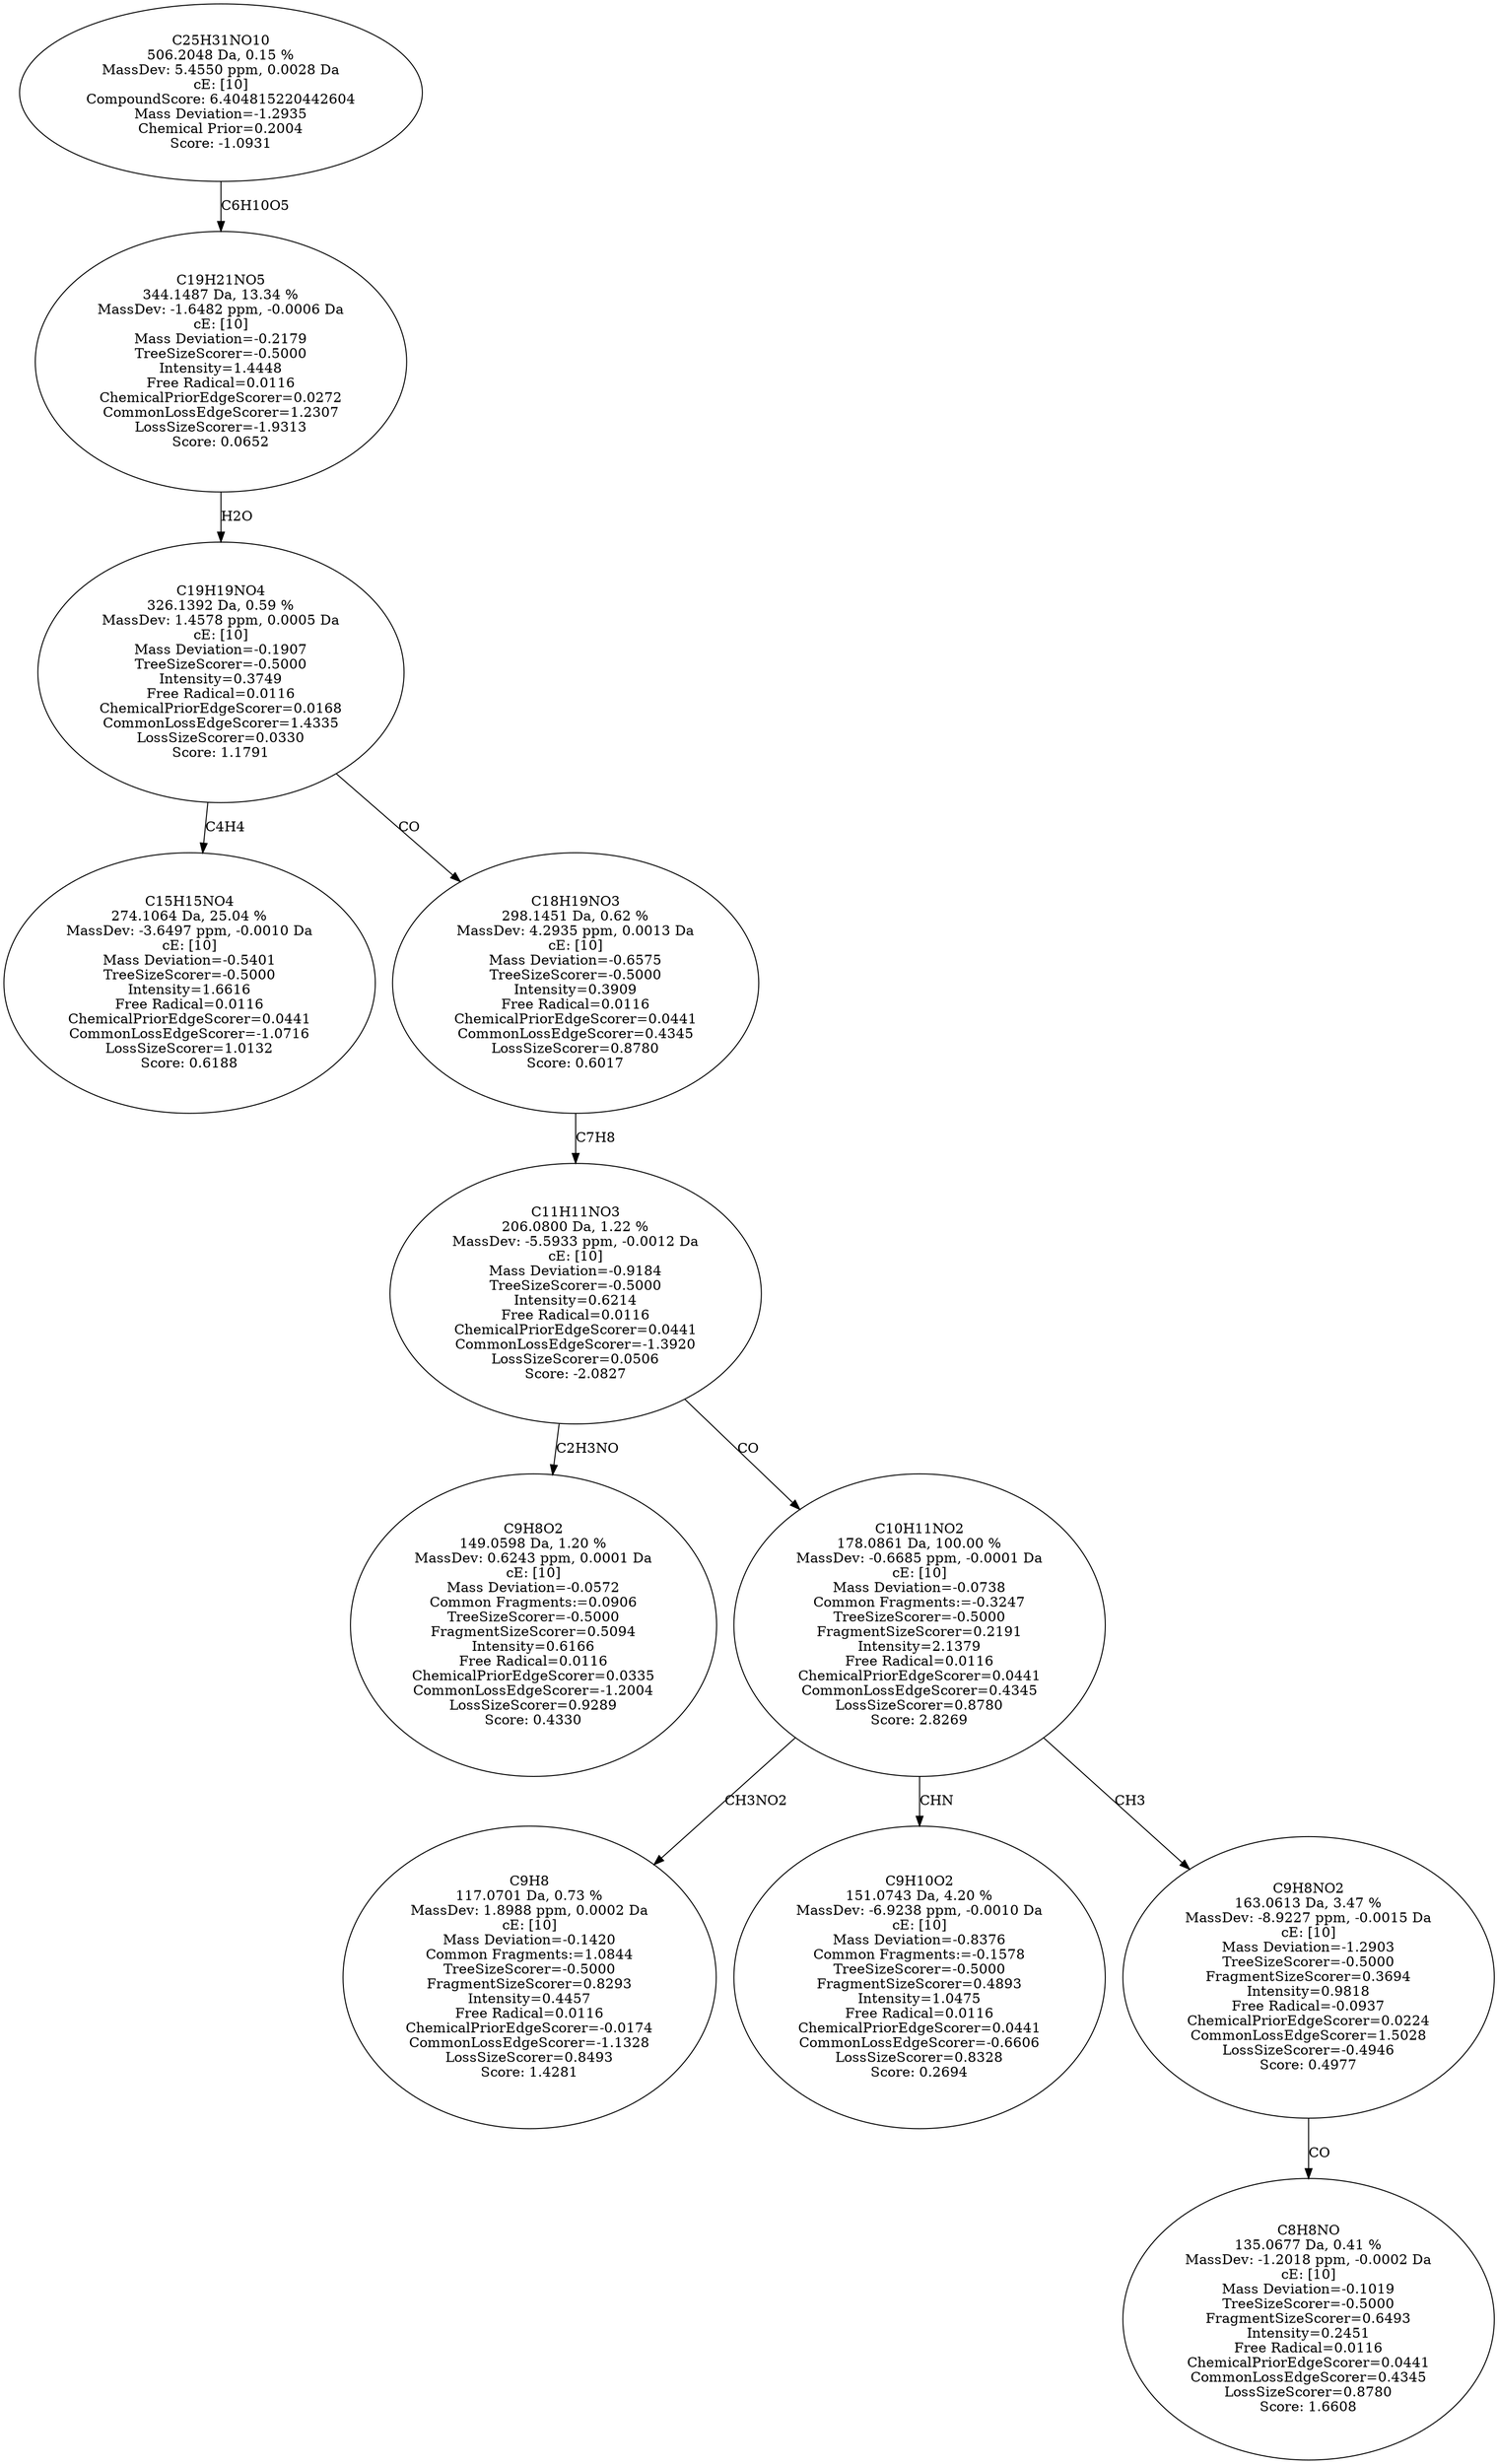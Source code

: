 strict digraph {
v1 [label="C15H15NO4\n274.1064 Da, 25.04 %\nMassDev: -3.6497 ppm, -0.0010 Da\ncE: [10]\nMass Deviation=-0.5401\nTreeSizeScorer=-0.5000\nIntensity=1.6616\nFree Radical=0.0116\nChemicalPriorEdgeScorer=0.0441\nCommonLossEdgeScorer=-1.0716\nLossSizeScorer=1.0132\nScore: 0.6188"];
v2 [label="C9H8O2\n149.0598 Da, 1.20 %\nMassDev: 0.6243 ppm, 0.0001 Da\ncE: [10]\nMass Deviation=-0.0572\nCommon Fragments:=0.0906\nTreeSizeScorer=-0.5000\nFragmentSizeScorer=0.5094\nIntensity=0.6166\nFree Radical=0.0116\nChemicalPriorEdgeScorer=0.0335\nCommonLossEdgeScorer=-1.2004\nLossSizeScorer=0.9289\nScore: 0.4330"];
v3 [label="C9H8\n117.0701 Da, 0.73 %\nMassDev: 1.8988 ppm, 0.0002 Da\ncE: [10]\nMass Deviation=-0.1420\nCommon Fragments:=1.0844\nTreeSizeScorer=-0.5000\nFragmentSizeScorer=0.8293\nIntensity=0.4457\nFree Radical=0.0116\nChemicalPriorEdgeScorer=-0.0174\nCommonLossEdgeScorer=-1.1328\nLossSizeScorer=0.8493\nScore: 1.4281"];
v4 [label="C9H10O2\n151.0743 Da, 4.20 %\nMassDev: -6.9238 ppm, -0.0010 Da\ncE: [10]\nMass Deviation=-0.8376\nCommon Fragments:=-0.1578\nTreeSizeScorer=-0.5000\nFragmentSizeScorer=0.4893\nIntensity=1.0475\nFree Radical=0.0116\nChemicalPriorEdgeScorer=0.0441\nCommonLossEdgeScorer=-0.6606\nLossSizeScorer=0.8328\nScore: 0.2694"];
v5 [label="C8H8NO\n135.0677 Da, 0.41 %\nMassDev: -1.2018 ppm, -0.0002 Da\ncE: [10]\nMass Deviation=-0.1019\nTreeSizeScorer=-0.5000\nFragmentSizeScorer=0.6493\nIntensity=0.2451\nFree Radical=0.0116\nChemicalPriorEdgeScorer=0.0441\nCommonLossEdgeScorer=0.4345\nLossSizeScorer=0.8780\nScore: 1.6608"];
v6 [label="C9H8NO2\n163.0613 Da, 3.47 %\nMassDev: -8.9227 ppm, -0.0015 Da\ncE: [10]\nMass Deviation=-1.2903\nTreeSizeScorer=-0.5000\nFragmentSizeScorer=0.3694\nIntensity=0.9818\nFree Radical=-0.0937\nChemicalPriorEdgeScorer=0.0224\nCommonLossEdgeScorer=1.5028\nLossSizeScorer=-0.4946\nScore: 0.4977"];
v7 [label="C10H11NO2\n178.0861 Da, 100.00 %\nMassDev: -0.6685 ppm, -0.0001 Da\ncE: [10]\nMass Deviation=-0.0738\nCommon Fragments:=-0.3247\nTreeSizeScorer=-0.5000\nFragmentSizeScorer=0.2191\nIntensity=2.1379\nFree Radical=0.0116\nChemicalPriorEdgeScorer=0.0441\nCommonLossEdgeScorer=0.4345\nLossSizeScorer=0.8780\nScore: 2.8269"];
v8 [label="C11H11NO3\n206.0800 Da, 1.22 %\nMassDev: -5.5933 ppm, -0.0012 Da\ncE: [10]\nMass Deviation=-0.9184\nTreeSizeScorer=-0.5000\nIntensity=0.6214\nFree Radical=0.0116\nChemicalPriorEdgeScorer=0.0441\nCommonLossEdgeScorer=-1.3920\nLossSizeScorer=0.0506\nScore: -2.0827"];
v9 [label="C18H19NO3\n298.1451 Da, 0.62 %\nMassDev: 4.2935 ppm, 0.0013 Da\ncE: [10]\nMass Deviation=-0.6575\nTreeSizeScorer=-0.5000\nIntensity=0.3909\nFree Radical=0.0116\nChemicalPriorEdgeScorer=0.0441\nCommonLossEdgeScorer=0.4345\nLossSizeScorer=0.8780\nScore: 0.6017"];
v10 [label="C19H19NO4\n326.1392 Da, 0.59 %\nMassDev: 1.4578 ppm, 0.0005 Da\ncE: [10]\nMass Deviation=-0.1907\nTreeSizeScorer=-0.5000\nIntensity=0.3749\nFree Radical=0.0116\nChemicalPriorEdgeScorer=0.0168\nCommonLossEdgeScorer=1.4335\nLossSizeScorer=0.0330\nScore: 1.1791"];
v11 [label="C19H21NO5\n344.1487 Da, 13.34 %\nMassDev: -1.6482 ppm, -0.0006 Da\ncE: [10]\nMass Deviation=-0.2179\nTreeSizeScorer=-0.5000\nIntensity=1.4448\nFree Radical=0.0116\nChemicalPriorEdgeScorer=0.0272\nCommonLossEdgeScorer=1.2307\nLossSizeScorer=-1.9313\nScore: 0.0652"];
v12 [label="C25H31NO10\n506.2048 Da, 0.15 %\nMassDev: 5.4550 ppm, 0.0028 Da\ncE: [10]\nCompoundScore: 6.404815220442604\nMass Deviation=-1.2935\nChemical Prior=0.2004\nScore: -1.0931"];
v10 -> v1 [label="C4H4"];
v8 -> v2 [label="C2H3NO"];
v7 -> v3 [label="CH3NO2"];
v7 -> v4 [label="CHN"];
v6 -> v5 [label="CO"];
v7 -> v6 [label="CH3"];
v8 -> v7 [label="CO"];
v9 -> v8 [label="C7H8"];
v10 -> v9 [label="CO"];
v11 -> v10 [label="H2O"];
v12 -> v11 [label="C6H10O5"];
}